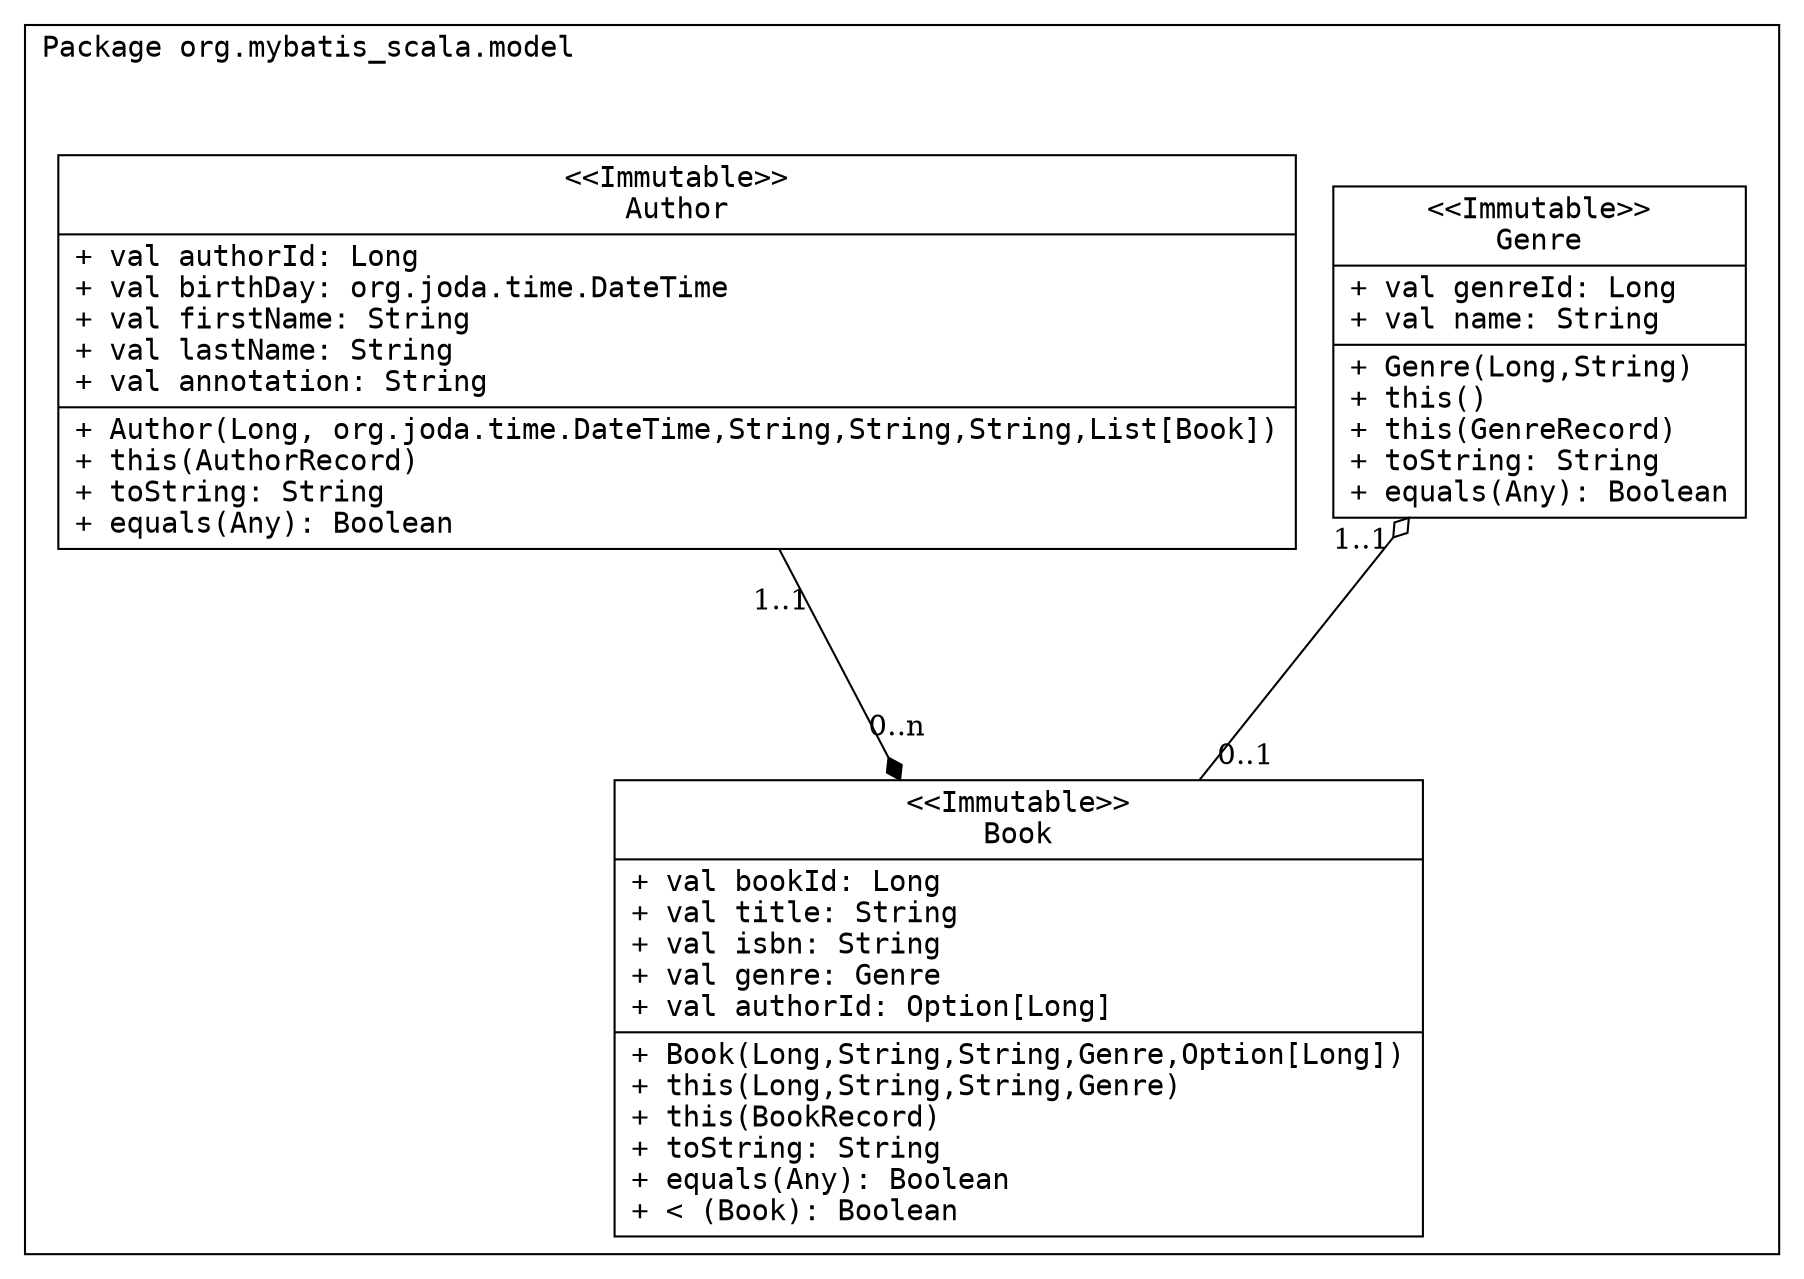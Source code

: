 digraph ModelUml {

	fontname  = "Courier"


	node [ 
		fontname  = "Courier"
		shape = "record"
	]

	edge [
		arrowhead = "empty"
	]	


	
		subgraph cluster1 {
			label = "Package org.mybatis_scala.model"		
			labeljust = "l"
		
			subgraph cluster2 {
			
				style = "invis"
				Genre [
					label = "{\<\<Immutable\>\>\nGenre| + val genreId: Long\l+ val name: String\l|+ Genre(Long,String)\l+ this()\l+ this(GenreRecord)\l+ toString: String\l+ equals(Any): Boolean\l }"
				]


				Author [
					label = "{\<\<Immutable\>\>\nAuthor|+ val authorId: Long\l+ val birthDay: org.joda.time.DateTime\l+ val firstName: String\l+ val lastName: String\l+ val annotation: String\l |+ Author(Long, org.joda.time.DateTime,String,String,String,List[Book])\l+ this(AuthorRecord)\l+ toString: String\l+ equals(Any): Boolean\l}"
				]				
				
			}

			Book [
				label = "{\<\<Immutable\>\>\nBook| + val bookId: Long\l+ val title: String\l+ val isbn: String\l+ val genre: Genre\l+ val authorId: Option[Long]\l|+ Book(Long,String,String,Genre,Option[Long])\l+ this(Long,String,String,Genre)\l+ this(BookRecord)\l+ toString: String\l+ equals(Any): Boolean\l+ \< (Book): Boolean\l }"
			]

		
		}
	




		Book -> Genre [arrowhead = "odiamond", taillabel="0..1", headlabel="1..1", labeldistance = 2.5, minlen = 3]
		Author -> Book [arrowhead = "diamond", taillabel="1..1", headlabel="0..n", labeldistance = 2.5, minlen = 3]  
		

}